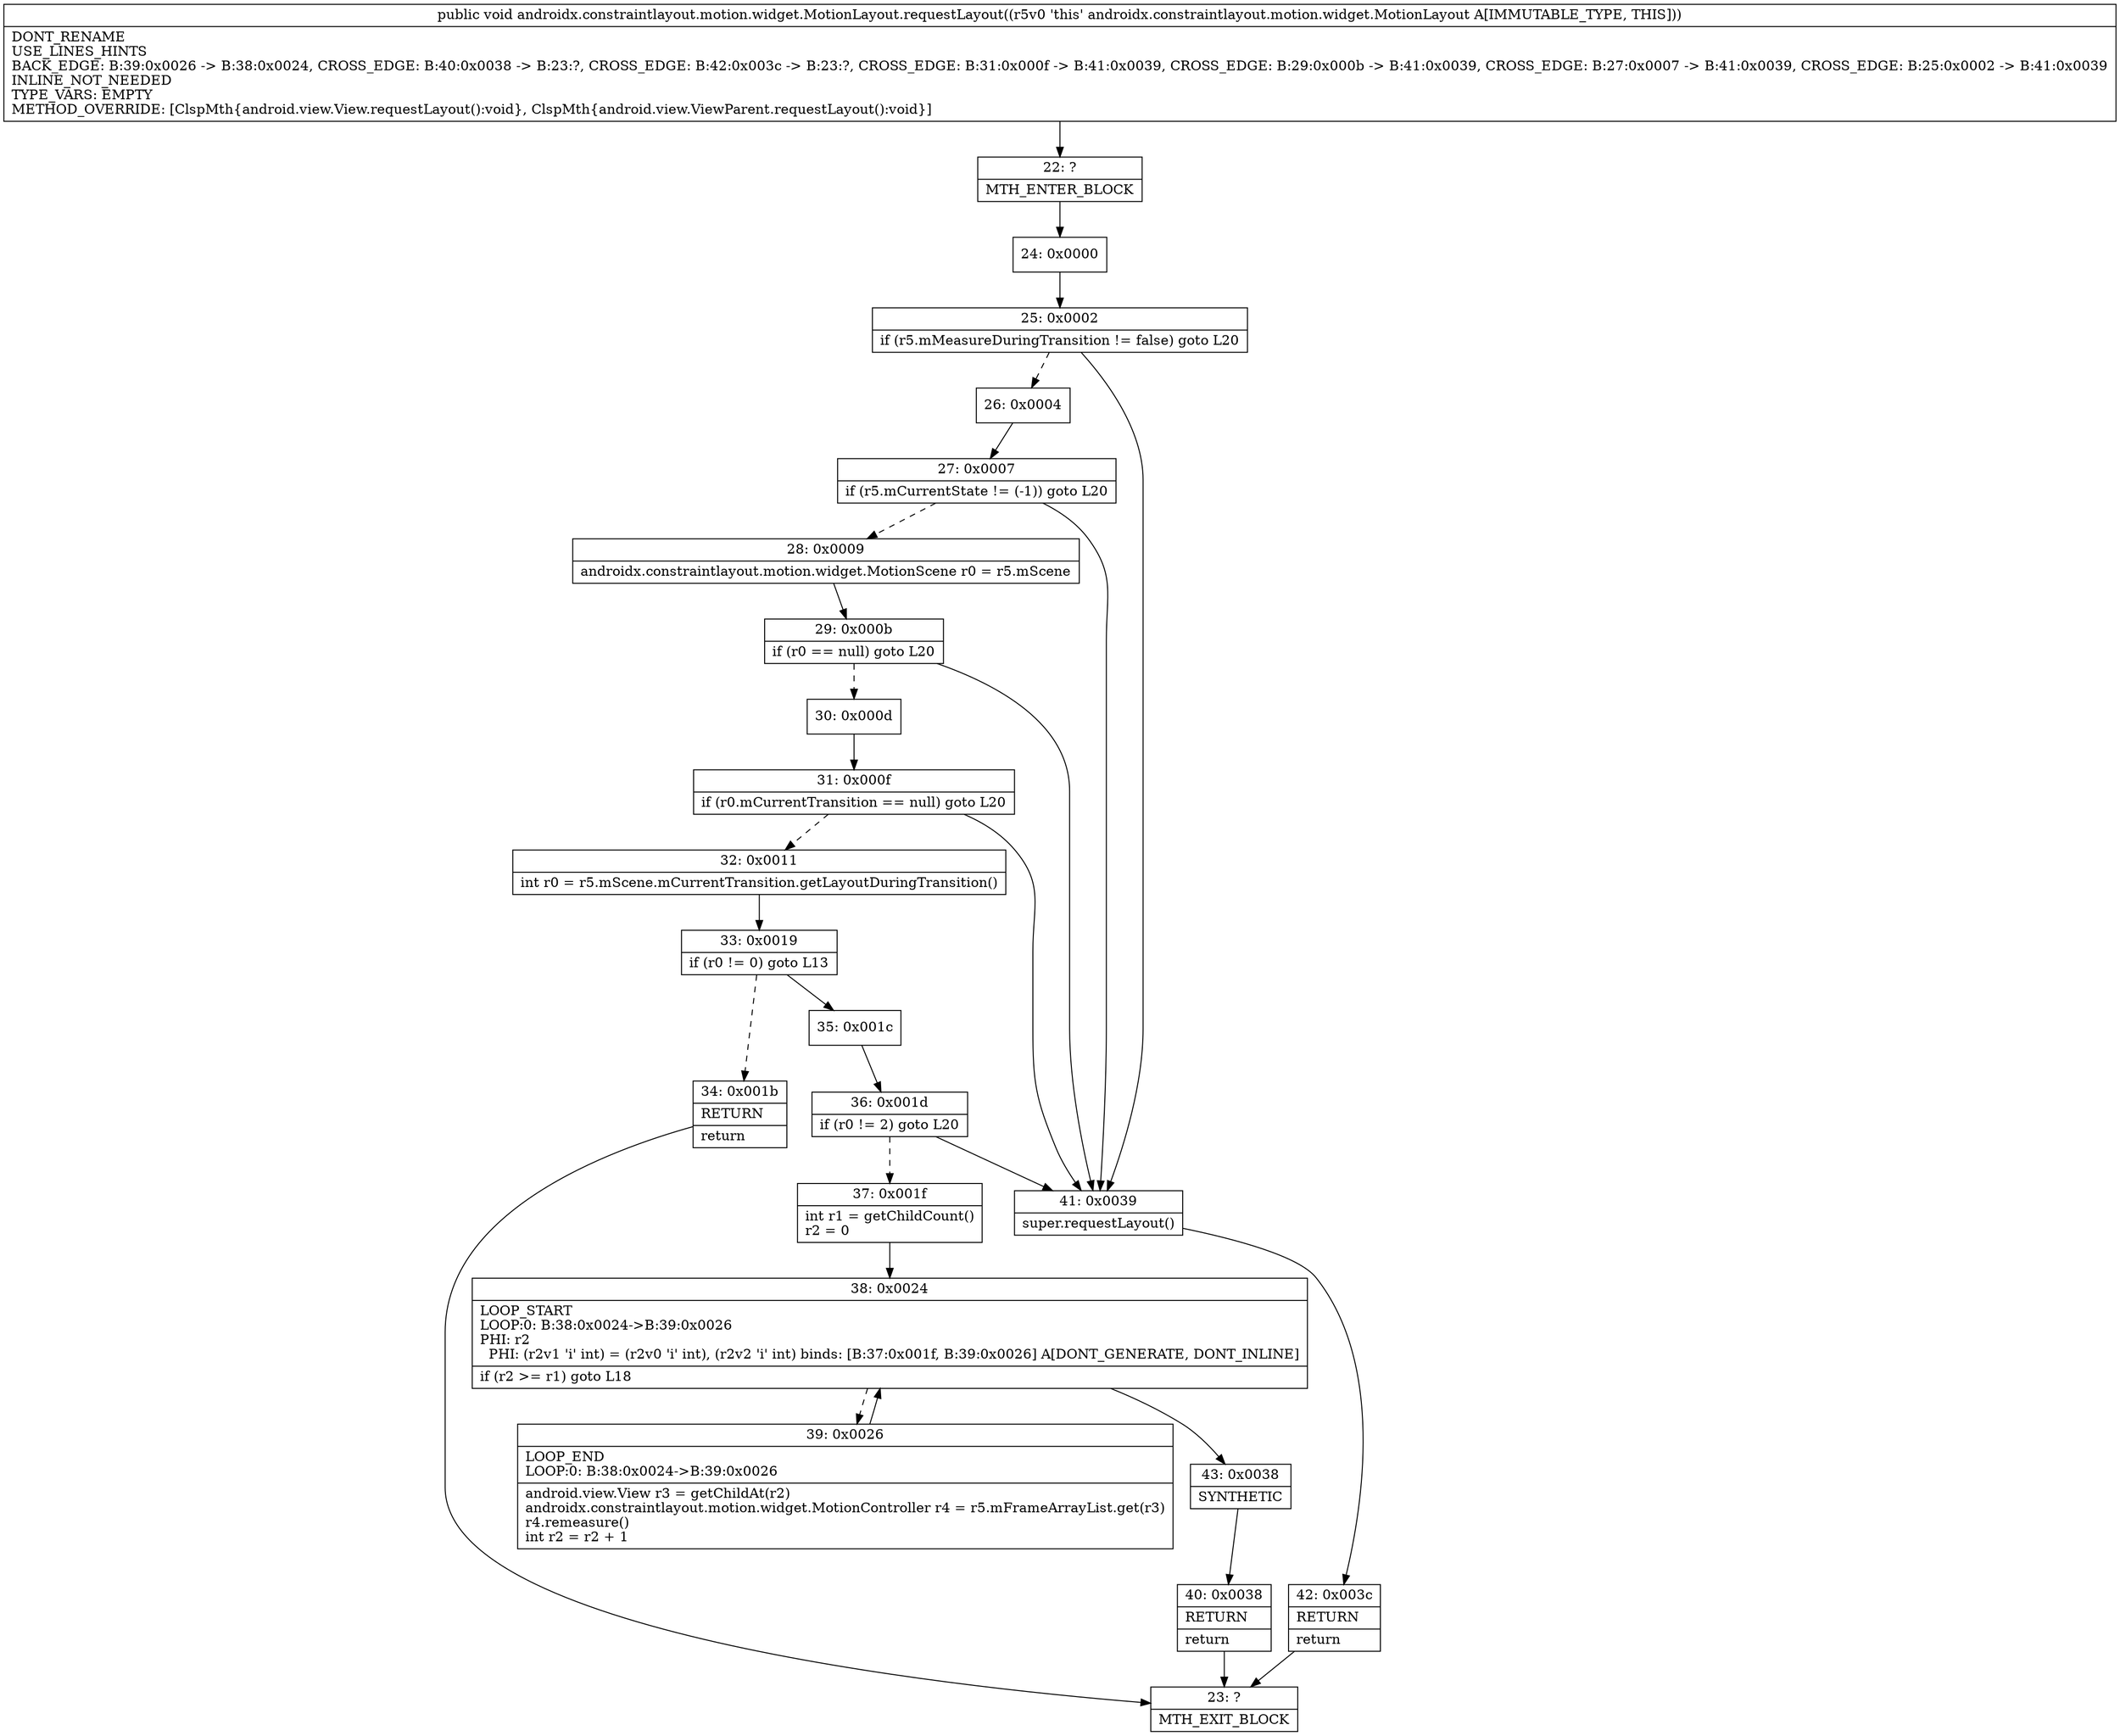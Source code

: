 digraph "CFG forandroidx.constraintlayout.motion.widget.MotionLayout.requestLayout()V" {
Node_22 [shape=record,label="{22\:\ ?|MTH_ENTER_BLOCK\l}"];
Node_24 [shape=record,label="{24\:\ 0x0000}"];
Node_25 [shape=record,label="{25\:\ 0x0002|if (r5.mMeasureDuringTransition != false) goto L20\l}"];
Node_26 [shape=record,label="{26\:\ 0x0004}"];
Node_27 [shape=record,label="{27\:\ 0x0007|if (r5.mCurrentState != (\-1)) goto L20\l}"];
Node_28 [shape=record,label="{28\:\ 0x0009|androidx.constraintlayout.motion.widget.MotionScene r0 = r5.mScene\l}"];
Node_29 [shape=record,label="{29\:\ 0x000b|if (r0 == null) goto L20\l}"];
Node_30 [shape=record,label="{30\:\ 0x000d}"];
Node_31 [shape=record,label="{31\:\ 0x000f|if (r0.mCurrentTransition == null) goto L20\l}"];
Node_32 [shape=record,label="{32\:\ 0x0011|int r0 = r5.mScene.mCurrentTransition.getLayoutDuringTransition()\l}"];
Node_33 [shape=record,label="{33\:\ 0x0019|if (r0 != 0) goto L13\l}"];
Node_34 [shape=record,label="{34\:\ 0x001b|RETURN\l|return\l}"];
Node_23 [shape=record,label="{23\:\ ?|MTH_EXIT_BLOCK\l}"];
Node_35 [shape=record,label="{35\:\ 0x001c}"];
Node_36 [shape=record,label="{36\:\ 0x001d|if (r0 != 2) goto L20\l}"];
Node_37 [shape=record,label="{37\:\ 0x001f|int r1 = getChildCount()\lr2 = 0\l}"];
Node_38 [shape=record,label="{38\:\ 0x0024|LOOP_START\lLOOP:0: B:38:0x0024\-\>B:39:0x0026\lPHI: r2 \l  PHI: (r2v1 'i' int) = (r2v0 'i' int), (r2v2 'i' int) binds: [B:37:0x001f, B:39:0x0026] A[DONT_GENERATE, DONT_INLINE]\l|if (r2 \>= r1) goto L18\l}"];
Node_39 [shape=record,label="{39\:\ 0x0026|LOOP_END\lLOOP:0: B:38:0x0024\-\>B:39:0x0026\l|android.view.View r3 = getChildAt(r2)\landroidx.constraintlayout.motion.widget.MotionController r4 = r5.mFrameArrayList.get(r3)\lr4.remeasure()\lint r2 = r2 + 1\l}"];
Node_43 [shape=record,label="{43\:\ 0x0038|SYNTHETIC\l}"];
Node_40 [shape=record,label="{40\:\ 0x0038|RETURN\l|return\l}"];
Node_41 [shape=record,label="{41\:\ 0x0039|super.requestLayout()\l}"];
Node_42 [shape=record,label="{42\:\ 0x003c|RETURN\l|return\l}"];
MethodNode[shape=record,label="{public void androidx.constraintlayout.motion.widget.MotionLayout.requestLayout((r5v0 'this' androidx.constraintlayout.motion.widget.MotionLayout A[IMMUTABLE_TYPE, THIS]))  | DONT_RENAME\lUSE_LINES_HINTS\lBACK_EDGE: B:39:0x0026 \-\> B:38:0x0024, CROSS_EDGE: B:40:0x0038 \-\> B:23:?, CROSS_EDGE: B:42:0x003c \-\> B:23:?, CROSS_EDGE: B:31:0x000f \-\> B:41:0x0039, CROSS_EDGE: B:29:0x000b \-\> B:41:0x0039, CROSS_EDGE: B:27:0x0007 \-\> B:41:0x0039, CROSS_EDGE: B:25:0x0002 \-\> B:41:0x0039\lINLINE_NOT_NEEDED\lTYPE_VARS: EMPTY\lMETHOD_OVERRIDE: [ClspMth\{android.view.View.requestLayout():void\}, ClspMth\{android.view.ViewParent.requestLayout():void\}]\l}"];
MethodNode -> Node_22;Node_22 -> Node_24;
Node_24 -> Node_25;
Node_25 -> Node_26[style=dashed];
Node_25 -> Node_41;
Node_26 -> Node_27;
Node_27 -> Node_28[style=dashed];
Node_27 -> Node_41;
Node_28 -> Node_29;
Node_29 -> Node_30[style=dashed];
Node_29 -> Node_41;
Node_30 -> Node_31;
Node_31 -> Node_32[style=dashed];
Node_31 -> Node_41;
Node_32 -> Node_33;
Node_33 -> Node_34[style=dashed];
Node_33 -> Node_35;
Node_34 -> Node_23;
Node_35 -> Node_36;
Node_36 -> Node_37[style=dashed];
Node_36 -> Node_41;
Node_37 -> Node_38;
Node_38 -> Node_39[style=dashed];
Node_38 -> Node_43;
Node_39 -> Node_38;
Node_43 -> Node_40;
Node_40 -> Node_23;
Node_41 -> Node_42;
Node_42 -> Node_23;
}

